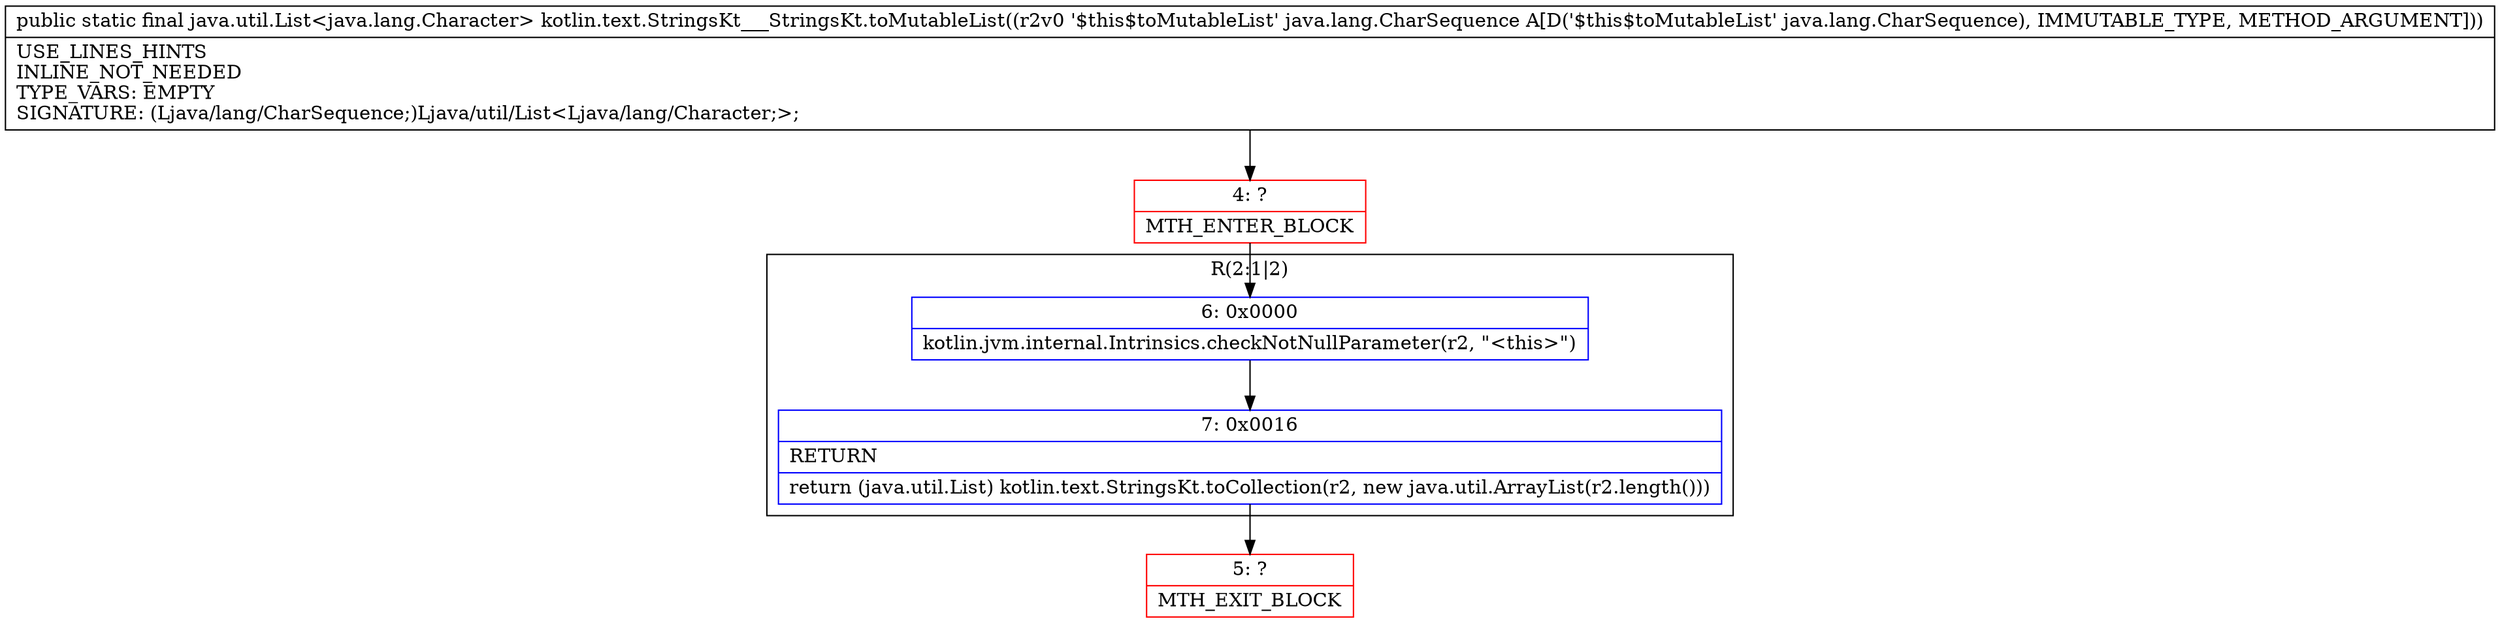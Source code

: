 digraph "CFG forkotlin.text.StringsKt___StringsKt.toMutableList(Ljava\/lang\/CharSequence;)Ljava\/util\/List;" {
subgraph cluster_Region_1496354049 {
label = "R(2:1|2)";
node [shape=record,color=blue];
Node_6 [shape=record,label="{6\:\ 0x0000|kotlin.jvm.internal.Intrinsics.checkNotNullParameter(r2, \"\<this\>\")\l}"];
Node_7 [shape=record,label="{7\:\ 0x0016|RETURN\l|return (java.util.List) kotlin.text.StringsKt.toCollection(r2, new java.util.ArrayList(r2.length()))\l}"];
}
Node_4 [shape=record,color=red,label="{4\:\ ?|MTH_ENTER_BLOCK\l}"];
Node_5 [shape=record,color=red,label="{5\:\ ?|MTH_EXIT_BLOCK\l}"];
MethodNode[shape=record,label="{public static final java.util.List\<java.lang.Character\> kotlin.text.StringsKt___StringsKt.toMutableList((r2v0 '$this$toMutableList' java.lang.CharSequence A[D('$this$toMutableList' java.lang.CharSequence), IMMUTABLE_TYPE, METHOD_ARGUMENT]))  | USE_LINES_HINTS\lINLINE_NOT_NEEDED\lTYPE_VARS: EMPTY\lSIGNATURE: (Ljava\/lang\/CharSequence;)Ljava\/util\/List\<Ljava\/lang\/Character;\>;\l}"];
MethodNode -> Node_4;Node_6 -> Node_7;
Node_7 -> Node_5;
Node_4 -> Node_6;
}

